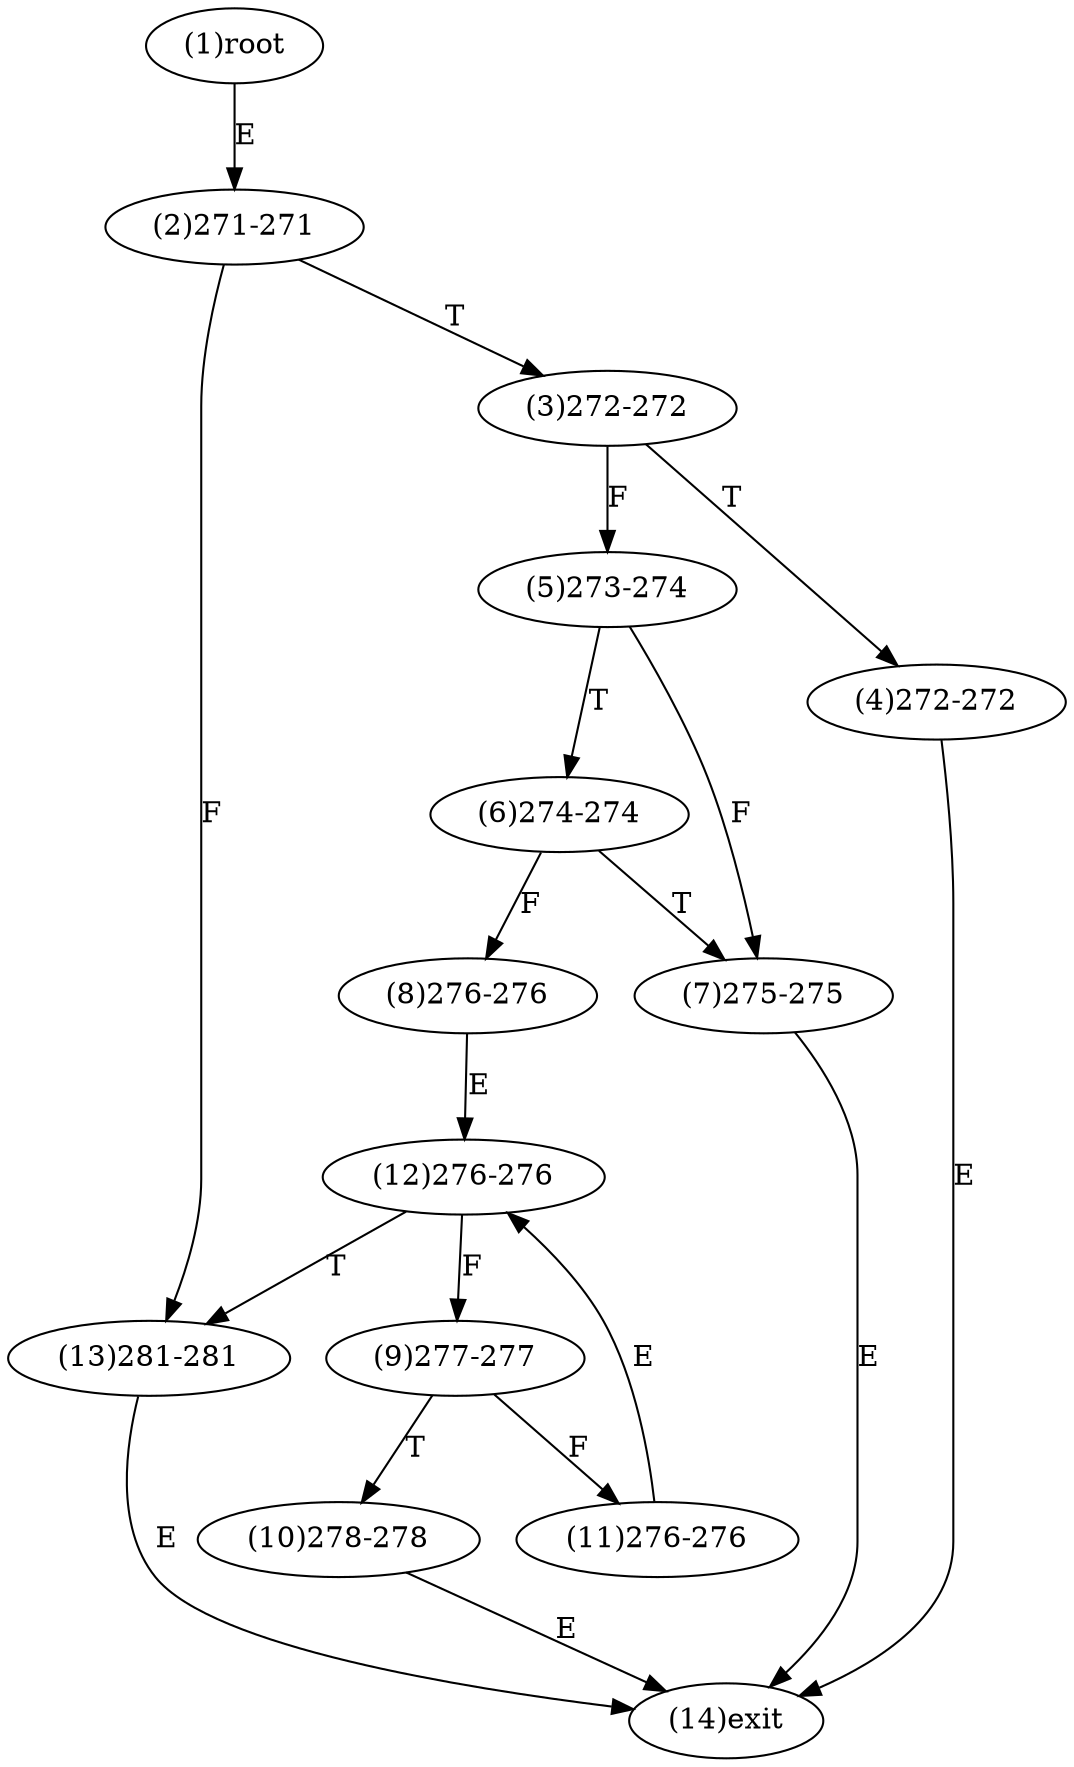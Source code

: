 digraph "" { 
1[ label="(1)root"];
2[ label="(2)271-271"];
3[ label="(3)272-272"];
4[ label="(4)272-272"];
5[ label="(5)273-274"];
6[ label="(6)274-274"];
7[ label="(7)275-275"];
8[ label="(8)276-276"];
9[ label="(9)277-277"];
10[ label="(10)278-278"];
11[ label="(11)276-276"];
12[ label="(12)276-276"];
13[ label="(13)281-281"];
14[ label="(14)exit"];
1->2[ label="E"];
2->13[ label="F"];
2->3[ label="T"];
3->5[ label="F"];
3->4[ label="T"];
4->14[ label="E"];
5->7[ label="F"];
5->6[ label="T"];
6->8[ label="F"];
6->7[ label="T"];
7->14[ label="E"];
8->12[ label="E"];
9->11[ label="F"];
9->10[ label="T"];
10->14[ label="E"];
11->12[ label="E"];
12->9[ label="F"];
12->13[ label="T"];
13->14[ label="E"];
}